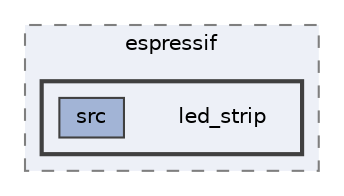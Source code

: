 digraph "/home/runner/work/FastLED/FastLED/src/third_party/espressif/led_strip"
{
 // LATEX_PDF_SIZE
  bgcolor="transparent";
  edge [fontname=Helvetica,fontsize=10,labelfontname=Helvetica,labelfontsize=10];
  node [fontname=Helvetica,fontsize=10,shape=box,height=0.2,width=0.4];
  compound=true
  subgraph clusterdir_16d1759c38bc39b721e8cd0df805ebae {
    graph [ bgcolor="#edf0f7", pencolor="grey50", label="espressif", fontname=Helvetica,fontsize=10 style="filled,dashed", URL="dir_16d1759c38bc39b721e8cd0df805ebae.html",tooltip=""]
  subgraph clusterdir_1b2bd9daf010c2497001a4ecf4482125 {
    graph [ bgcolor="#edf0f7", pencolor="grey25", label="", fontname=Helvetica,fontsize=10 style="filled,bold", URL="dir_1b2bd9daf010c2497001a4ecf4482125.html",tooltip=""]
    dir_1b2bd9daf010c2497001a4ecf4482125 [shape=plaintext, label="led_strip"];
  dir_0d5f71e73f676efb5e997d1df1889c9d [label="src", fillcolor="#a2b4d6", color="grey25", style="filled", URL="dir_0d5f71e73f676efb5e997d1df1889c9d.html",tooltip=""];
  }
  }
}
